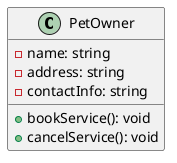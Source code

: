 @startuml
class PetOwner {
  - name: string
  - address: string
  - contactInfo: string
  + bookService(): void
  + cancelService(): void
}
@enduml